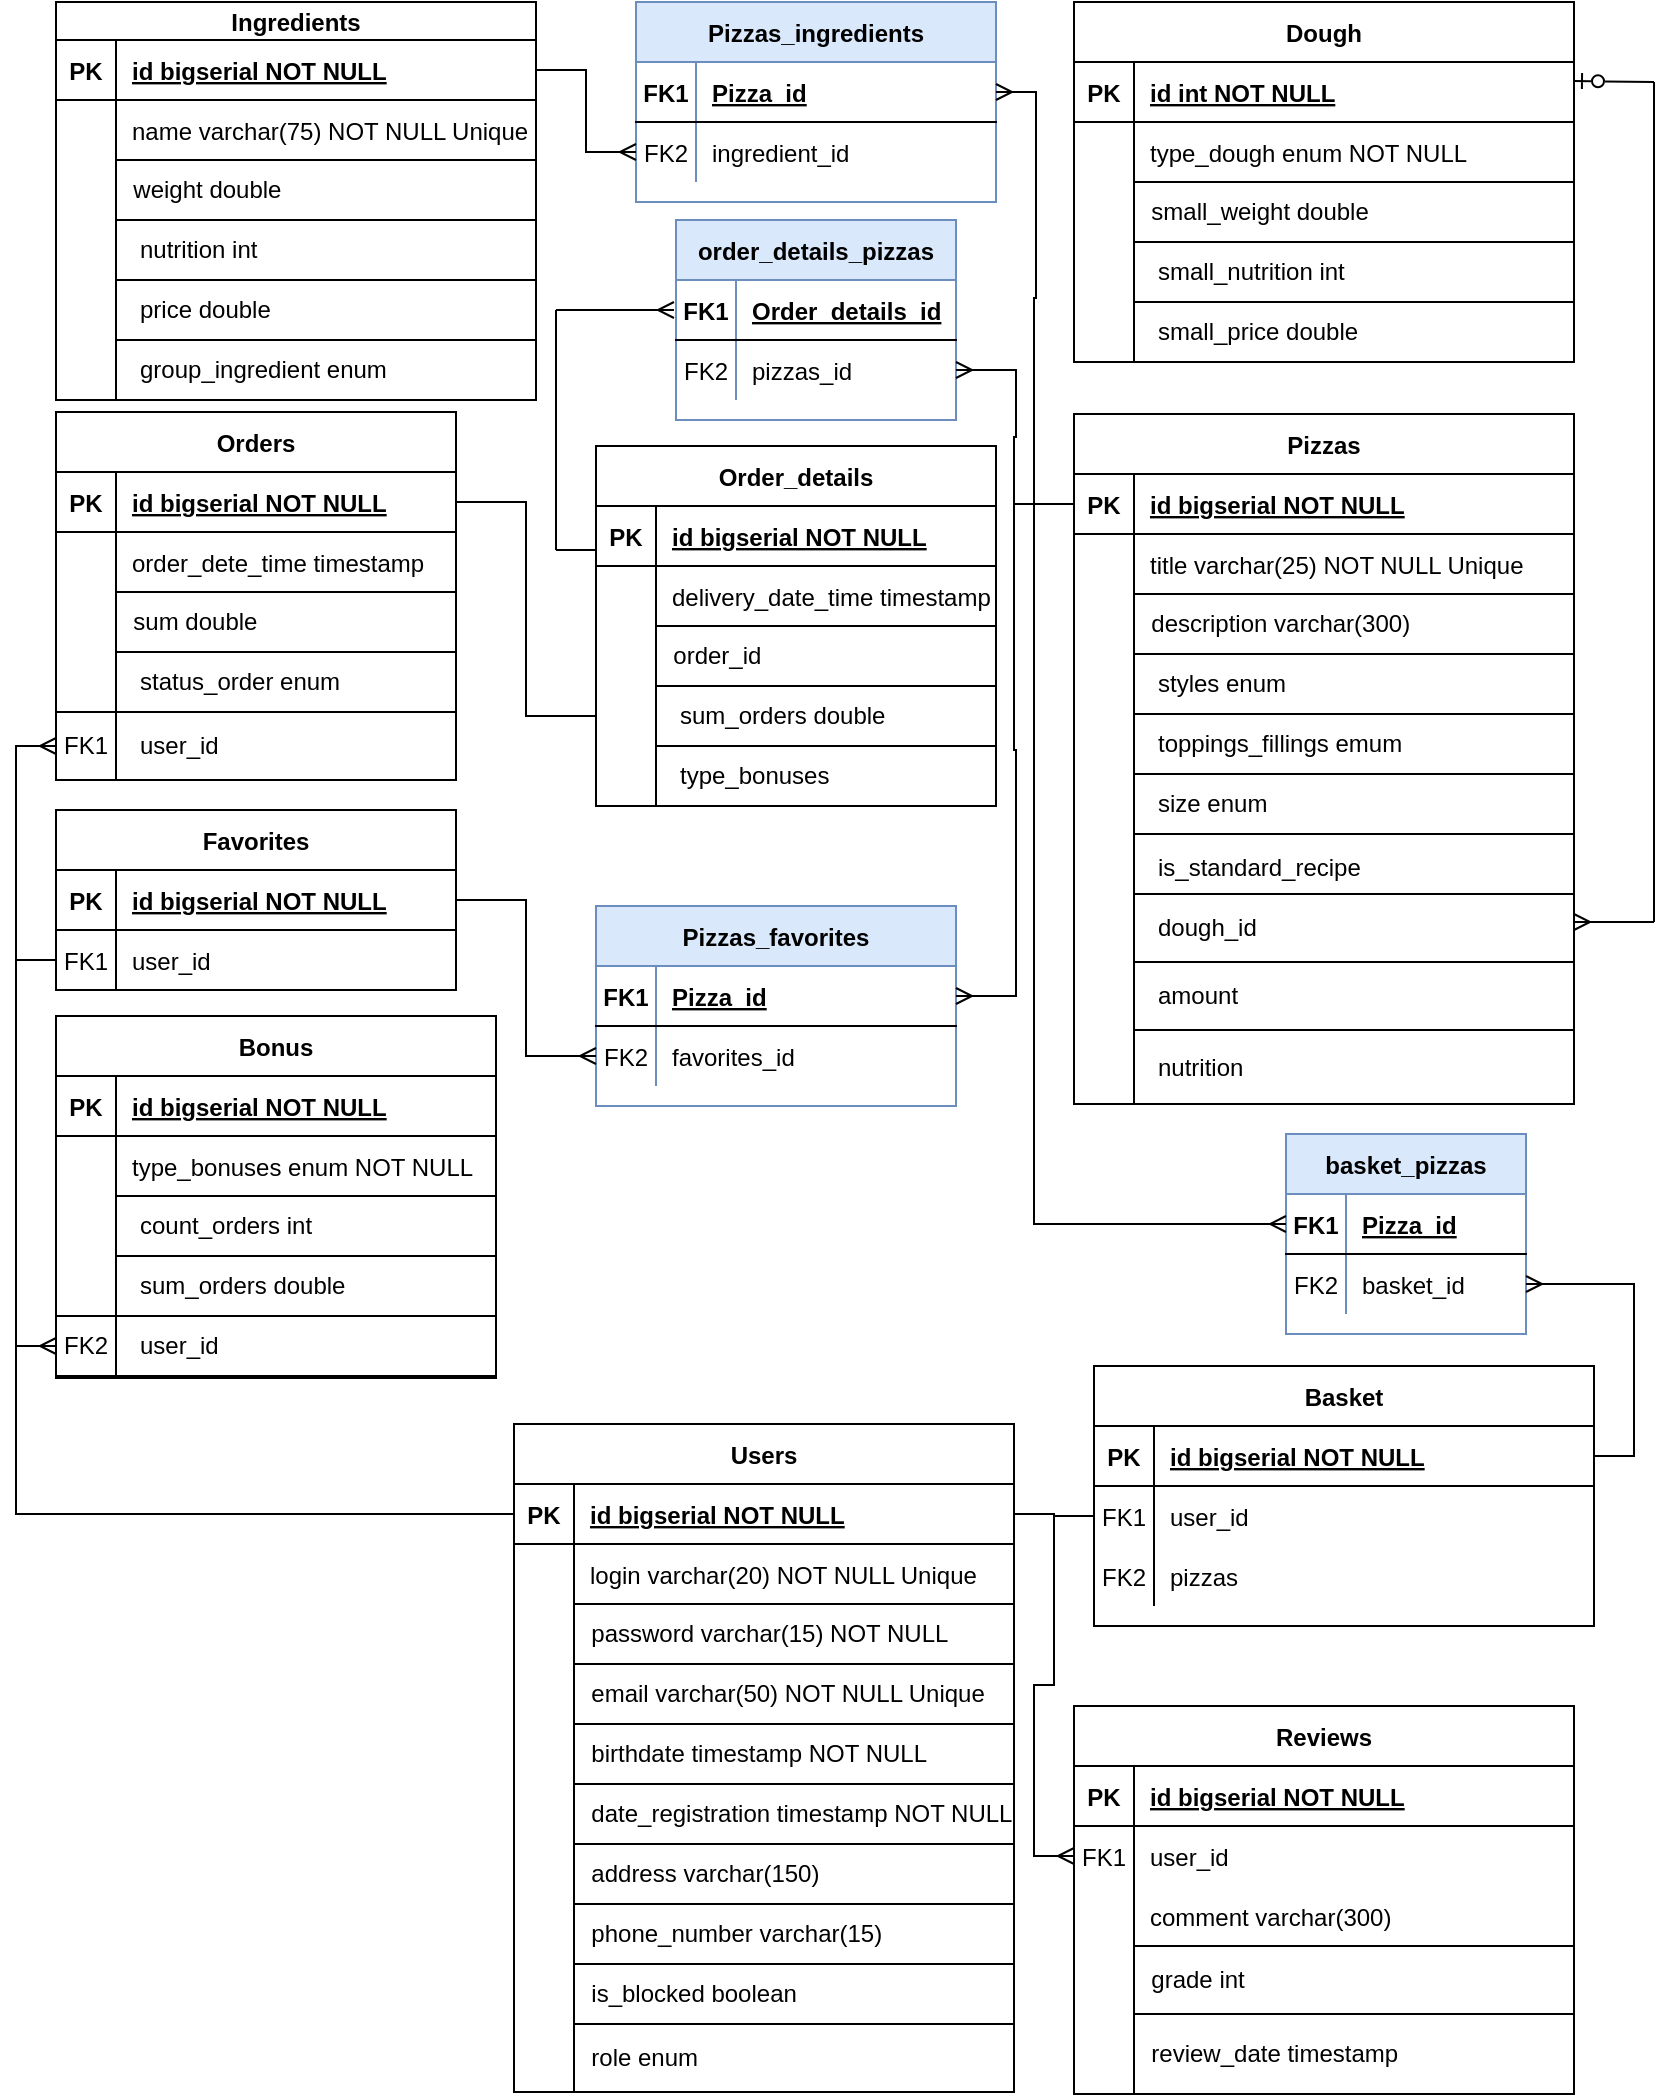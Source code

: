 <mxfile version="24.0.2" type="device">
  <diagram id="R2lEEEUBdFMjLlhIrx00" name="Page-1">
    <mxGraphModel dx="2403" dy="1113" grid="0" gridSize="10" guides="0" tooltips="0" connect="0" arrows="1" fold="1" page="1" pageScale="1.15" pageWidth="850" pageHeight="1100" math="0" shadow="0" extFonts="Permanent Marker^https://fonts.googleapis.com/css?family=Permanent+Marker">
      <root>
        <mxCell id="0" />
        <mxCell id="1" parent="0" />
        <mxCell id="C-vyLk0tnHw3VtMMgP7b-2" value="Basket" style="shape=table;startSize=30;container=1;collapsible=1;childLayout=tableLayout;fixedRows=1;rowLines=0;fontStyle=1;align=center;resizeLast=1;" parent="1" vertex="1">
          <mxGeometry x="559" y="693" width="250" height="130" as="geometry" />
        </mxCell>
        <mxCell id="C-vyLk0tnHw3VtMMgP7b-3" value="" style="shape=partialRectangle;collapsible=0;dropTarget=0;pointerEvents=0;fillColor=none;points=[[0,0.5],[1,0.5]];portConstraint=eastwest;top=0;left=0;right=0;bottom=1;" parent="C-vyLk0tnHw3VtMMgP7b-2" vertex="1">
          <mxGeometry y="30" width="250" height="30" as="geometry" />
        </mxCell>
        <mxCell id="C-vyLk0tnHw3VtMMgP7b-4" value="PK" style="shape=partialRectangle;overflow=hidden;connectable=0;fillColor=none;top=0;left=0;bottom=0;right=0;fontStyle=1;" parent="C-vyLk0tnHw3VtMMgP7b-3" vertex="1">
          <mxGeometry width="30" height="30" as="geometry">
            <mxRectangle width="30" height="30" as="alternateBounds" />
          </mxGeometry>
        </mxCell>
        <mxCell id="C-vyLk0tnHw3VtMMgP7b-5" value="id bigserial NOT NULL " style="shape=partialRectangle;overflow=hidden;connectable=0;fillColor=none;top=0;left=0;bottom=0;right=0;align=left;spacingLeft=6;fontStyle=5;" parent="C-vyLk0tnHw3VtMMgP7b-3" vertex="1">
          <mxGeometry x="30" width="220" height="30" as="geometry">
            <mxRectangle width="220" height="30" as="alternateBounds" />
          </mxGeometry>
        </mxCell>
        <mxCell id="C-vyLk0tnHw3VtMMgP7b-6" value="" style="shape=partialRectangle;collapsible=0;dropTarget=0;pointerEvents=0;fillColor=none;points=[[0,0.5],[1,0.5]];portConstraint=eastwest;top=0;left=0;right=0;bottom=0;" parent="C-vyLk0tnHw3VtMMgP7b-2" vertex="1">
          <mxGeometry y="60" width="250" height="30" as="geometry" />
        </mxCell>
        <mxCell id="C-vyLk0tnHw3VtMMgP7b-7" value="FK1" style="shape=partialRectangle;overflow=hidden;connectable=0;fillColor=none;top=0;left=0;bottom=0;right=0;" parent="C-vyLk0tnHw3VtMMgP7b-6" vertex="1">
          <mxGeometry width="30" height="30" as="geometry">
            <mxRectangle width="30" height="30" as="alternateBounds" />
          </mxGeometry>
        </mxCell>
        <mxCell id="C-vyLk0tnHw3VtMMgP7b-8" value="user_id " style="shape=partialRectangle;overflow=hidden;connectable=0;fillColor=none;top=0;left=0;bottom=0;right=0;align=left;spacingLeft=6;" parent="C-vyLk0tnHw3VtMMgP7b-6" vertex="1">
          <mxGeometry x="30" width="220" height="30" as="geometry">
            <mxRectangle width="220" height="30" as="alternateBounds" />
          </mxGeometry>
        </mxCell>
        <mxCell id="C-vyLk0tnHw3VtMMgP7b-9" value="" style="shape=partialRectangle;collapsible=0;dropTarget=0;pointerEvents=0;fillColor=none;points=[[0,0.5],[1,0.5]];portConstraint=eastwest;top=0;left=0;right=0;bottom=0;" parent="C-vyLk0tnHw3VtMMgP7b-2" vertex="1">
          <mxGeometry y="90" width="250" height="30" as="geometry" />
        </mxCell>
        <mxCell id="C-vyLk0tnHw3VtMMgP7b-10" value="FK2" style="shape=partialRectangle;overflow=hidden;connectable=0;fillColor=none;top=0;left=0;bottom=0;right=0;" parent="C-vyLk0tnHw3VtMMgP7b-9" vertex="1">
          <mxGeometry width="30" height="30" as="geometry">
            <mxRectangle width="30" height="30" as="alternateBounds" />
          </mxGeometry>
        </mxCell>
        <mxCell id="C-vyLk0tnHw3VtMMgP7b-11" value="pizzas " style="shape=partialRectangle;overflow=hidden;connectable=0;fillColor=none;top=0;left=0;bottom=0;right=0;align=left;spacingLeft=6;" parent="C-vyLk0tnHw3VtMMgP7b-9" vertex="1">
          <mxGeometry x="30" width="220" height="30" as="geometry">
            <mxRectangle width="220" height="30" as="alternateBounds" />
          </mxGeometry>
        </mxCell>
        <mxCell id="C-vyLk0tnHw3VtMMgP7b-13" value="Reviews" style="shape=table;startSize=30;container=1;collapsible=1;childLayout=tableLayout;fixedRows=1;rowLines=0;fontStyle=1;align=center;resizeLast=1;" parent="1" vertex="1">
          <mxGeometry x="549" y="863" width="250" height="194" as="geometry" />
        </mxCell>
        <mxCell id="C-vyLk0tnHw3VtMMgP7b-14" value="" style="shape=partialRectangle;collapsible=0;dropTarget=0;pointerEvents=0;fillColor=none;points=[[0,0.5],[1,0.5]];portConstraint=eastwest;top=0;left=0;right=0;bottom=1;" parent="C-vyLk0tnHw3VtMMgP7b-13" vertex="1">
          <mxGeometry y="30" width="250" height="30" as="geometry" />
        </mxCell>
        <mxCell id="C-vyLk0tnHw3VtMMgP7b-15" value="PK" style="shape=partialRectangle;overflow=hidden;connectable=0;fillColor=none;top=0;left=0;bottom=0;right=0;fontStyle=1;" parent="C-vyLk0tnHw3VtMMgP7b-14" vertex="1">
          <mxGeometry width="30" height="30" as="geometry">
            <mxRectangle width="30" height="30" as="alternateBounds" />
          </mxGeometry>
        </mxCell>
        <mxCell id="C-vyLk0tnHw3VtMMgP7b-16" value="id bigserial NOT NULL " style="shape=partialRectangle;overflow=hidden;connectable=0;fillColor=none;top=0;left=0;bottom=0;right=0;align=left;spacingLeft=6;fontStyle=5;" parent="C-vyLk0tnHw3VtMMgP7b-14" vertex="1">
          <mxGeometry x="30" width="220" height="30" as="geometry">
            <mxRectangle width="220" height="30" as="alternateBounds" />
          </mxGeometry>
        </mxCell>
        <mxCell id="C-vyLk0tnHw3VtMMgP7b-17" value="" style="shape=partialRectangle;collapsible=0;dropTarget=0;pointerEvents=0;fillColor=none;points=[[0,0.5],[1,0.5]];portConstraint=eastwest;top=0;left=0;right=0;bottom=0;" parent="C-vyLk0tnHw3VtMMgP7b-13" vertex="1">
          <mxGeometry y="60" width="250" height="30" as="geometry" />
        </mxCell>
        <mxCell id="C-vyLk0tnHw3VtMMgP7b-18" value="FK1" style="shape=partialRectangle;overflow=hidden;connectable=0;fillColor=none;top=0;left=0;bottom=0;right=0;" parent="C-vyLk0tnHw3VtMMgP7b-17" vertex="1">
          <mxGeometry width="30" height="30" as="geometry">
            <mxRectangle width="30" height="30" as="alternateBounds" />
          </mxGeometry>
        </mxCell>
        <mxCell id="C-vyLk0tnHw3VtMMgP7b-19" value="user_id " style="shape=partialRectangle;overflow=hidden;connectable=0;fillColor=none;top=0;left=0;bottom=0;right=0;align=left;spacingLeft=6;" parent="C-vyLk0tnHw3VtMMgP7b-17" vertex="1">
          <mxGeometry x="30" width="220" height="30" as="geometry">
            <mxRectangle width="220" height="30" as="alternateBounds" />
          </mxGeometry>
        </mxCell>
        <mxCell id="C-vyLk0tnHw3VtMMgP7b-20" value="" style="shape=partialRectangle;collapsible=0;dropTarget=0;pointerEvents=0;fillColor=none;points=[[0,0.5],[1,0.5]];portConstraint=eastwest;top=0;left=0;right=0;bottom=0;" parent="C-vyLk0tnHw3VtMMgP7b-13" vertex="1">
          <mxGeometry y="90" width="250" height="30" as="geometry" />
        </mxCell>
        <mxCell id="C-vyLk0tnHw3VtMMgP7b-21" value="" style="shape=partialRectangle;overflow=hidden;connectable=0;fillColor=none;top=0;left=0;bottom=0;right=0;" parent="C-vyLk0tnHw3VtMMgP7b-20" vertex="1">
          <mxGeometry width="30" height="30" as="geometry">
            <mxRectangle width="30" height="30" as="alternateBounds" />
          </mxGeometry>
        </mxCell>
        <mxCell id="C-vyLk0tnHw3VtMMgP7b-22" value="comment varchar(300)" style="shape=partialRectangle;overflow=hidden;connectable=0;fillColor=none;top=0;left=0;bottom=0;right=0;align=left;spacingLeft=6;" parent="C-vyLk0tnHw3VtMMgP7b-20" vertex="1">
          <mxGeometry x="30" width="220" height="30" as="geometry">
            <mxRectangle width="220" height="30" as="alternateBounds" />
          </mxGeometry>
        </mxCell>
        <mxCell id="C-vyLk0tnHw3VtMMgP7b-23" value="Users" style="shape=table;startSize=30;container=1;collapsible=1;childLayout=tableLayout;fixedRows=1;rowLines=0;fontStyle=1;align=center;resizeLast=1;" parent="1" vertex="1">
          <mxGeometry x="269" y="722" width="250" height="334" as="geometry" />
        </mxCell>
        <mxCell id="C-vyLk0tnHw3VtMMgP7b-24" value="" style="shape=partialRectangle;collapsible=0;dropTarget=0;pointerEvents=0;fillColor=none;points=[[0,0.5],[1,0.5]];portConstraint=eastwest;top=0;left=0;right=0;bottom=1;movable=1;resizable=1;rotatable=1;deletable=1;editable=1;locked=0;connectable=1;" parent="C-vyLk0tnHw3VtMMgP7b-23" vertex="1">
          <mxGeometry y="30" width="250" height="30" as="geometry" />
        </mxCell>
        <mxCell id="C-vyLk0tnHw3VtMMgP7b-25" value="PK" style="shape=partialRectangle;overflow=hidden;connectable=1;fillColor=none;top=0;left=0;bottom=0;right=0;fontStyle=1;movable=1;resizable=1;rotatable=1;deletable=1;editable=1;locked=0;" parent="C-vyLk0tnHw3VtMMgP7b-24" vertex="1">
          <mxGeometry width="30" height="30" as="geometry">
            <mxRectangle width="30" height="30" as="alternateBounds" />
          </mxGeometry>
        </mxCell>
        <mxCell id="C-vyLk0tnHw3VtMMgP7b-26" value="id bigserial NOT NULL " style="shape=partialRectangle;overflow=hidden;connectable=1;fillColor=none;top=0;left=0;bottom=0;right=0;align=left;spacingLeft=6;fontStyle=5;movable=1;resizable=1;rotatable=1;deletable=1;editable=1;locked=0;" parent="C-vyLk0tnHw3VtMMgP7b-24" vertex="1">
          <mxGeometry x="30" width="220" height="30" as="geometry">
            <mxRectangle width="220" height="30" as="alternateBounds" />
          </mxGeometry>
        </mxCell>
        <mxCell id="C-vyLk0tnHw3VtMMgP7b-27" value="" style="shape=partialRectangle;collapsible=0;dropTarget=0;pointerEvents=0;fillColor=none;points=[[0,0.5],[1,0.5]];portConstraint=eastwest;top=0;left=0;right=0;bottom=0;movable=1;resizable=1;rotatable=1;deletable=1;editable=1;locked=0;connectable=1;" parent="C-vyLk0tnHw3VtMMgP7b-23" vertex="1">
          <mxGeometry y="60" width="250" height="30" as="geometry" />
        </mxCell>
        <mxCell id="C-vyLk0tnHw3VtMMgP7b-28" value="" style="shape=partialRectangle;overflow=hidden;connectable=1;fillColor=none;top=0;left=0;bottom=0;right=0;movable=1;resizable=1;rotatable=1;deletable=1;editable=1;locked=0;" parent="C-vyLk0tnHw3VtMMgP7b-27" vertex="1">
          <mxGeometry width="30" height="30" as="geometry">
            <mxRectangle width="30" height="30" as="alternateBounds" />
          </mxGeometry>
        </mxCell>
        <mxCell id="C-vyLk0tnHw3VtMMgP7b-29" value="login varchar(20) NOT NULL Unique" style="shape=partialRectangle;overflow=hidden;connectable=1;fillColor=none;top=0;left=0;bottom=0;right=0;align=left;spacingLeft=6;movable=1;resizable=1;rotatable=1;deletable=1;editable=1;locked=0;" parent="C-vyLk0tnHw3VtMMgP7b-27" vertex="1">
          <mxGeometry x="30" width="220" height="30" as="geometry">
            <mxRectangle width="220" height="30" as="alternateBounds" />
          </mxGeometry>
        </mxCell>
        <mxCell id="BYNxNw7m4kDHnqIlu0rd-7" value="&amp;nbsp; password varchar(15) NOT NULL" style="rounded=0;whiteSpace=wrap;html=1;align=left;" vertex="1" parent="1">
          <mxGeometry x="299" y="812" width="220" height="30" as="geometry" />
        </mxCell>
        <mxCell id="BYNxNw7m4kDHnqIlu0rd-8" value="&amp;nbsp; email varchar(50) NOT NULL Unique" style="rounded=0;whiteSpace=wrap;html=1;align=left;" vertex="1" parent="1">
          <mxGeometry x="299" y="842" width="220" height="30" as="geometry" />
        </mxCell>
        <mxCell id="BYNxNw7m4kDHnqIlu0rd-9" value="&amp;nbsp; birthdate timestamp NOT NULL" style="rounded=0;whiteSpace=wrap;html=1;align=left;" vertex="1" parent="1">
          <mxGeometry x="299" y="872" width="220" height="30" as="geometry" />
        </mxCell>
        <mxCell id="BYNxNw7m4kDHnqIlu0rd-10" value="&amp;nbsp; date_registration timestamp NOT NULL" style="rounded=0;whiteSpace=wrap;html=1;align=left;" vertex="1" parent="1">
          <mxGeometry x="299" y="902" width="220" height="30" as="geometry" />
        </mxCell>
        <mxCell id="BYNxNw7m4kDHnqIlu0rd-11" value="&amp;nbsp; address varchar(150)" style="rounded=0;whiteSpace=wrap;html=1;align=left;" vertex="1" parent="1">
          <mxGeometry x="299" y="932" width="220" height="30" as="geometry" />
        </mxCell>
        <mxCell id="BYNxNw7m4kDHnqIlu0rd-12" value="&amp;nbsp; phone_number varchar(15)" style="rounded=0;whiteSpace=wrap;html=1;align=left;" vertex="1" parent="1">
          <mxGeometry x="299" y="962" width="220" height="30" as="geometry" />
        </mxCell>
        <mxCell id="BYNxNw7m4kDHnqIlu0rd-13" value="&amp;nbsp; is_blocked boolean" style="rounded=0;whiteSpace=wrap;html=1;align=left;" vertex="1" parent="1">
          <mxGeometry x="299" y="992" width="220" height="30" as="geometry" />
        </mxCell>
        <mxCell id="BYNxNw7m4kDHnqIlu0rd-14" value="&amp;nbsp; role enum" style="rounded=0;whiteSpace=wrap;html=1;align=left;" vertex="1" parent="1">
          <mxGeometry x="299" y="1022" width="220" height="34" as="geometry" />
        </mxCell>
        <mxCell id="BYNxNw7m4kDHnqIlu0rd-21" value="Favorites" style="shape=table;startSize=30;container=1;collapsible=1;childLayout=tableLayout;fixedRows=1;rowLines=0;fontStyle=1;align=center;resizeLast=1;" vertex="1" parent="1">
          <mxGeometry x="40" y="415" width="200" height="90" as="geometry" />
        </mxCell>
        <mxCell id="BYNxNw7m4kDHnqIlu0rd-22" value="" style="shape=partialRectangle;collapsible=0;dropTarget=0;pointerEvents=0;fillColor=none;points=[[0,0.5],[1,0.5]];portConstraint=eastwest;top=0;left=0;right=0;bottom=1;" vertex="1" parent="BYNxNw7m4kDHnqIlu0rd-21">
          <mxGeometry y="30" width="200" height="30" as="geometry" />
        </mxCell>
        <mxCell id="BYNxNw7m4kDHnqIlu0rd-23" value="PK" style="shape=partialRectangle;overflow=hidden;connectable=0;fillColor=none;top=0;left=0;bottom=0;right=0;fontStyle=1;" vertex="1" parent="BYNxNw7m4kDHnqIlu0rd-22">
          <mxGeometry width="30" height="30" as="geometry">
            <mxRectangle width="30" height="30" as="alternateBounds" />
          </mxGeometry>
        </mxCell>
        <mxCell id="BYNxNw7m4kDHnqIlu0rd-24" value="id bigserial NOT NULL " style="shape=partialRectangle;overflow=hidden;connectable=0;fillColor=none;top=0;left=0;bottom=0;right=0;align=left;spacingLeft=6;fontStyle=5;" vertex="1" parent="BYNxNw7m4kDHnqIlu0rd-22">
          <mxGeometry x="30" width="170" height="30" as="geometry">
            <mxRectangle width="170" height="30" as="alternateBounds" />
          </mxGeometry>
        </mxCell>
        <mxCell id="BYNxNw7m4kDHnqIlu0rd-25" value="" style="shape=partialRectangle;collapsible=0;dropTarget=0;pointerEvents=0;fillColor=none;points=[[0,0.5],[1,0.5]];portConstraint=eastwest;top=0;left=0;right=0;bottom=0;" vertex="1" parent="BYNxNw7m4kDHnqIlu0rd-21">
          <mxGeometry y="60" width="200" height="30" as="geometry" />
        </mxCell>
        <mxCell id="BYNxNw7m4kDHnqIlu0rd-26" value="FK1" style="shape=partialRectangle;overflow=hidden;connectable=0;fillColor=none;top=0;left=0;bottom=0;right=0;" vertex="1" parent="BYNxNw7m4kDHnqIlu0rd-25">
          <mxGeometry width="30" height="30" as="geometry">
            <mxRectangle width="30" height="30" as="alternateBounds" />
          </mxGeometry>
        </mxCell>
        <mxCell id="BYNxNw7m4kDHnqIlu0rd-27" value="user_id " style="shape=partialRectangle;overflow=hidden;connectable=0;fillColor=none;top=0;left=0;bottom=0;right=0;align=left;spacingLeft=6;" vertex="1" parent="BYNxNw7m4kDHnqIlu0rd-25">
          <mxGeometry x="30" width="170" height="30" as="geometry">
            <mxRectangle width="170" height="30" as="alternateBounds" />
          </mxGeometry>
        </mxCell>
        <mxCell id="BYNxNw7m4kDHnqIlu0rd-31" style="edgeStyle=orthogonalEdgeStyle;rounded=0;orthogonalLoop=1;jettySize=auto;html=1;exitX=0;exitY=0.5;exitDx=0;exitDy=0;entryX=0;entryY=0.5;entryDx=0;entryDy=0;endArrow=none;endFill=0;startArrow=none;startFill=0;" edge="1" parent="1" source="BYNxNw7m4kDHnqIlu0rd-25" target="C-vyLk0tnHw3VtMMgP7b-25">
          <mxGeometry relative="1" as="geometry" />
        </mxCell>
        <mxCell id="BYNxNw7m4kDHnqIlu0rd-32" value="Pizzas" style="shape=table;startSize=30;container=1;collapsible=1;childLayout=tableLayout;fixedRows=1;rowLines=0;fontStyle=1;align=center;resizeLast=1;" vertex="1" parent="1">
          <mxGeometry x="549" y="217" width="250" height="345" as="geometry" />
        </mxCell>
        <mxCell id="BYNxNw7m4kDHnqIlu0rd-33" value="" style="shape=partialRectangle;collapsible=0;dropTarget=0;pointerEvents=0;fillColor=none;points=[[0,0.5],[1,0.5]];portConstraint=eastwest;top=0;left=0;right=0;bottom=1;movable=1;resizable=1;rotatable=1;deletable=1;editable=1;locked=0;connectable=1;" vertex="1" parent="BYNxNw7m4kDHnqIlu0rd-32">
          <mxGeometry y="30" width="250" height="30" as="geometry" />
        </mxCell>
        <mxCell id="BYNxNw7m4kDHnqIlu0rd-34" value="PK" style="shape=partialRectangle;overflow=hidden;connectable=1;fillColor=none;top=0;left=0;bottom=0;right=0;fontStyle=1;movable=1;resizable=1;rotatable=1;deletable=1;editable=1;locked=0;" vertex="1" parent="BYNxNw7m4kDHnqIlu0rd-33">
          <mxGeometry width="30" height="30" as="geometry">
            <mxRectangle width="30" height="30" as="alternateBounds" />
          </mxGeometry>
        </mxCell>
        <mxCell id="BYNxNw7m4kDHnqIlu0rd-35" value="id bigserial NOT NULL " style="shape=partialRectangle;overflow=hidden;connectable=1;fillColor=none;top=0;left=0;bottom=0;right=0;align=left;spacingLeft=6;fontStyle=5;movable=1;resizable=1;rotatable=1;deletable=1;editable=1;locked=0;" vertex="1" parent="BYNxNw7m4kDHnqIlu0rd-33">
          <mxGeometry x="30" width="220" height="30" as="geometry">
            <mxRectangle width="220" height="30" as="alternateBounds" />
          </mxGeometry>
        </mxCell>
        <mxCell id="BYNxNw7m4kDHnqIlu0rd-36" value="" style="shape=partialRectangle;collapsible=0;dropTarget=0;pointerEvents=0;fillColor=none;points=[[0,0.5],[1,0.5]];portConstraint=eastwest;top=0;left=0;right=0;bottom=0;movable=1;resizable=1;rotatable=1;deletable=1;editable=1;locked=0;connectable=1;" vertex="1" parent="BYNxNw7m4kDHnqIlu0rd-32">
          <mxGeometry y="60" width="250" height="30" as="geometry" />
        </mxCell>
        <mxCell id="BYNxNw7m4kDHnqIlu0rd-37" value="" style="shape=partialRectangle;overflow=hidden;connectable=1;fillColor=none;top=0;left=0;bottom=0;right=0;movable=1;resizable=1;rotatable=1;deletable=1;editable=1;locked=0;" vertex="1" parent="BYNxNw7m4kDHnqIlu0rd-36">
          <mxGeometry width="30" height="30" as="geometry">
            <mxRectangle width="30" height="30" as="alternateBounds" />
          </mxGeometry>
        </mxCell>
        <mxCell id="BYNxNw7m4kDHnqIlu0rd-38" value="title varchar(25) NOT NULL Unique" style="shape=partialRectangle;overflow=hidden;connectable=1;fillColor=none;top=0;left=0;bottom=0;right=0;align=left;spacingLeft=6;movable=1;resizable=1;rotatable=1;deletable=1;editable=1;locked=0;" vertex="1" parent="BYNxNw7m4kDHnqIlu0rd-36">
          <mxGeometry x="30" width="220" height="30" as="geometry">
            <mxRectangle width="220" height="30" as="alternateBounds" />
          </mxGeometry>
        </mxCell>
        <mxCell id="BYNxNw7m4kDHnqIlu0rd-39" value="&amp;nbsp; description varchar(300)&amp;nbsp;" style="rounded=0;whiteSpace=wrap;html=1;align=left;" vertex="1" parent="1">
          <mxGeometry x="579" y="307" width="220" height="30" as="geometry" />
        </mxCell>
        <mxCell id="BYNxNw7m4kDHnqIlu0rd-40" value="&amp;nbsp; &amp;nbsp;styles enum" style="rounded=0;whiteSpace=wrap;html=1;align=left;" vertex="1" parent="1">
          <mxGeometry x="579" y="337" width="220" height="30" as="geometry" />
        </mxCell>
        <mxCell id="BYNxNw7m4kDHnqIlu0rd-41" value="&amp;nbsp; &amp;nbsp;toppings_fillings emum" style="rounded=0;whiteSpace=wrap;html=1;align=left;" vertex="1" parent="1">
          <mxGeometry x="579" y="367" width="220" height="30" as="geometry" />
        </mxCell>
        <mxCell id="BYNxNw7m4kDHnqIlu0rd-42" value="&amp;nbsp; &amp;nbsp;size enum" style="rounded=0;whiteSpace=wrap;html=1;align=left;" vertex="1" parent="1">
          <mxGeometry x="579" y="397" width="220" height="30" as="geometry" />
        </mxCell>
        <mxCell id="BYNxNw7m4kDHnqIlu0rd-43" value="&amp;nbsp; &amp;nbsp;is_standard_recipe" style="rounded=0;whiteSpace=wrap;html=1;align=left;" vertex="1" parent="1">
          <mxGeometry x="579" y="427" width="220" height="34" as="geometry" />
        </mxCell>
        <mxCell id="BYNxNw7m4kDHnqIlu0rd-44" value="&amp;nbsp; &amp;nbsp;dough_id" style="rounded=0;whiteSpace=wrap;html=1;align=left;" vertex="1" parent="1">
          <mxGeometry x="579" y="457" width="220" height="34" as="geometry" />
        </mxCell>
        <mxCell id="BYNxNw7m4kDHnqIlu0rd-47" value="Ingredients" style="shape=table;startSize=19;container=1;collapsible=1;childLayout=tableLayout;fixedRows=1;rowLines=0;fontStyle=1;align=center;resizeLast=1;labelBackgroundColor=default;" vertex="1" parent="1">
          <mxGeometry x="40" y="11" width="240" height="199" as="geometry" />
        </mxCell>
        <mxCell id="BYNxNw7m4kDHnqIlu0rd-48" value="" style="shape=partialRectangle;collapsible=0;dropTarget=0;pointerEvents=0;fillColor=none;points=[[0,0.5],[1,0.5]];portConstraint=eastwest;top=0;left=0;right=0;bottom=1;movable=1;resizable=1;rotatable=1;deletable=1;editable=1;locked=0;connectable=1;" vertex="1" parent="BYNxNw7m4kDHnqIlu0rd-47">
          <mxGeometry y="19" width="240" height="30" as="geometry" />
        </mxCell>
        <mxCell id="BYNxNw7m4kDHnqIlu0rd-49" value="PK" style="shape=partialRectangle;overflow=hidden;connectable=1;fillColor=none;top=0;left=0;bottom=0;right=0;fontStyle=1;movable=1;resizable=1;rotatable=1;deletable=1;editable=1;locked=0;" vertex="1" parent="BYNxNw7m4kDHnqIlu0rd-48">
          <mxGeometry width="30" height="30" as="geometry">
            <mxRectangle width="30" height="30" as="alternateBounds" />
          </mxGeometry>
        </mxCell>
        <mxCell id="BYNxNw7m4kDHnqIlu0rd-50" value="id bigserial NOT NULL " style="shape=partialRectangle;overflow=hidden;connectable=1;fillColor=none;top=0;left=0;bottom=0;right=0;align=left;spacingLeft=6;fontStyle=5;movable=1;resizable=1;rotatable=1;deletable=1;editable=1;locked=0;" vertex="1" parent="BYNxNw7m4kDHnqIlu0rd-48">
          <mxGeometry x="30" width="210" height="30" as="geometry">
            <mxRectangle width="210" height="30" as="alternateBounds" />
          </mxGeometry>
        </mxCell>
        <mxCell id="BYNxNw7m4kDHnqIlu0rd-51" value="" style="shape=partialRectangle;collapsible=0;dropTarget=0;pointerEvents=0;fillColor=none;points=[[0,0.5],[1,0.5]];portConstraint=eastwest;top=0;left=0;right=0;bottom=0;movable=1;resizable=1;rotatable=1;deletable=1;editable=1;locked=0;connectable=1;" vertex="1" parent="BYNxNw7m4kDHnqIlu0rd-47">
          <mxGeometry y="49" width="240" height="30" as="geometry" />
        </mxCell>
        <mxCell id="BYNxNw7m4kDHnqIlu0rd-52" value="" style="shape=partialRectangle;overflow=hidden;connectable=1;fillColor=none;top=0;left=0;bottom=0;right=0;movable=1;resizable=1;rotatable=1;deletable=1;editable=1;locked=0;" vertex="1" parent="BYNxNw7m4kDHnqIlu0rd-51">
          <mxGeometry width="30" height="30" as="geometry">
            <mxRectangle width="30" height="30" as="alternateBounds" />
          </mxGeometry>
        </mxCell>
        <mxCell id="BYNxNw7m4kDHnqIlu0rd-53" value="name varchar(75) NOT NULL Unique" style="shape=partialRectangle;overflow=hidden;connectable=1;fillColor=none;top=0;left=0;bottom=0;right=0;align=left;spacingLeft=6;movable=1;resizable=1;rotatable=1;deletable=1;editable=1;locked=0;" vertex="1" parent="BYNxNw7m4kDHnqIlu0rd-51">
          <mxGeometry x="30" width="210" height="30" as="geometry">
            <mxRectangle width="210" height="30" as="alternateBounds" />
          </mxGeometry>
        </mxCell>
        <mxCell id="BYNxNw7m4kDHnqIlu0rd-54" value="&amp;nbsp; weight double" style="rounded=0;whiteSpace=wrap;html=1;align=left;" vertex="1" parent="1">
          <mxGeometry x="70" y="90" width="210" height="30" as="geometry" />
        </mxCell>
        <mxCell id="BYNxNw7m4kDHnqIlu0rd-55" value="&amp;nbsp; &amp;nbsp;nutrition int" style="rounded=0;whiteSpace=wrap;html=1;align=left;" vertex="1" parent="1">
          <mxGeometry x="70" y="120" width="210" height="30" as="geometry" />
        </mxCell>
        <mxCell id="BYNxNw7m4kDHnqIlu0rd-56" value="&amp;nbsp; &amp;nbsp;price double" style="rounded=0;whiteSpace=wrap;html=1;align=left;" vertex="1" parent="1">
          <mxGeometry x="70" y="150" width="210" height="30" as="geometry" />
        </mxCell>
        <mxCell id="BYNxNw7m4kDHnqIlu0rd-57" value="&amp;nbsp; &amp;nbsp;group_ingredient enum" style="rounded=0;whiteSpace=wrap;html=1;align=left;" vertex="1" parent="1">
          <mxGeometry x="70" y="180" width="210" height="30" as="geometry" />
        </mxCell>
        <mxCell id="BYNxNw7m4kDHnqIlu0rd-61" value="Dough" style="shape=table;startSize=30;container=1;collapsible=1;childLayout=tableLayout;fixedRows=1;rowLines=0;fontStyle=1;align=center;resizeLast=1;" vertex="1" parent="1">
          <mxGeometry x="549" y="11" width="250" height="180" as="geometry" />
        </mxCell>
        <mxCell id="BYNxNw7m4kDHnqIlu0rd-62" value="" style="shape=partialRectangle;collapsible=0;dropTarget=0;pointerEvents=0;fillColor=none;points=[[0,0.5],[1,0.5]];portConstraint=eastwest;top=0;left=0;right=0;bottom=1;movable=1;resizable=1;rotatable=1;deletable=1;editable=1;locked=0;connectable=1;" vertex="1" parent="BYNxNw7m4kDHnqIlu0rd-61">
          <mxGeometry y="30" width="250" height="30" as="geometry" />
        </mxCell>
        <mxCell id="BYNxNw7m4kDHnqIlu0rd-63" value="PK" style="shape=partialRectangle;overflow=hidden;connectable=1;fillColor=none;top=0;left=0;bottom=0;right=0;fontStyle=1;movable=1;resizable=1;rotatable=1;deletable=1;editable=1;locked=0;" vertex="1" parent="BYNxNw7m4kDHnqIlu0rd-62">
          <mxGeometry width="30" height="30" as="geometry">
            <mxRectangle width="30" height="30" as="alternateBounds" />
          </mxGeometry>
        </mxCell>
        <mxCell id="BYNxNw7m4kDHnqIlu0rd-64" value="id int NOT NULL " style="shape=partialRectangle;overflow=hidden;connectable=1;fillColor=none;top=0;left=0;bottom=0;right=0;align=left;spacingLeft=6;fontStyle=5;movable=1;resizable=1;rotatable=1;deletable=1;editable=1;locked=0;" vertex="1" parent="BYNxNw7m4kDHnqIlu0rd-62">
          <mxGeometry x="30" width="220" height="30" as="geometry">
            <mxRectangle width="220" height="30" as="alternateBounds" />
          </mxGeometry>
        </mxCell>
        <mxCell id="BYNxNw7m4kDHnqIlu0rd-65" value="" style="shape=partialRectangle;collapsible=0;dropTarget=0;pointerEvents=0;fillColor=none;points=[[0,0.5],[1,0.5]];portConstraint=eastwest;top=0;left=0;right=0;bottom=0;movable=1;resizable=1;rotatable=1;deletable=1;editable=1;locked=0;connectable=1;" vertex="1" parent="BYNxNw7m4kDHnqIlu0rd-61">
          <mxGeometry y="60" width="250" height="30" as="geometry" />
        </mxCell>
        <mxCell id="BYNxNw7m4kDHnqIlu0rd-66" value="" style="shape=partialRectangle;overflow=hidden;connectable=1;fillColor=none;top=0;left=0;bottom=0;right=0;movable=1;resizable=1;rotatable=1;deletable=1;editable=1;locked=0;" vertex="1" parent="BYNxNw7m4kDHnqIlu0rd-65">
          <mxGeometry width="30" height="30" as="geometry">
            <mxRectangle width="30" height="30" as="alternateBounds" />
          </mxGeometry>
        </mxCell>
        <mxCell id="BYNxNw7m4kDHnqIlu0rd-67" value="type_dough enum NOT NULL " style="shape=partialRectangle;overflow=hidden;connectable=1;fillColor=none;top=0;left=0;bottom=0;right=0;align=left;spacingLeft=6;movable=1;resizable=1;rotatable=1;deletable=1;editable=1;locked=0;" vertex="1" parent="BYNxNw7m4kDHnqIlu0rd-65">
          <mxGeometry x="30" width="220" height="30" as="geometry">
            <mxRectangle width="220" height="30" as="alternateBounds" />
          </mxGeometry>
        </mxCell>
        <mxCell id="BYNxNw7m4kDHnqIlu0rd-68" value="&amp;nbsp; small_weight double&amp;nbsp;" style="rounded=0;whiteSpace=wrap;html=1;align=left;" vertex="1" parent="1">
          <mxGeometry x="579" y="101" width="220" height="30" as="geometry" />
        </mxCell>
        <mxCell id="BYNxNw7m4kDHnqIlu0rd-69" value="&amp;nbsp; &amp;nbsp;small_nutrition int" style="rounded=0;whiteSpace=wrap;html=1;align=left;" vertex="1" parent="1">
          <mxGeometry x="579" y="131" width="220" height="30" as="geometry" />
        </mxCell>
        <mxCell id="BYNxNw7m4kDHnqIlu0rd-70" value="&amp;nbsp; &amp;nbsp;small_price double" style="rounded=0;whiteSpace=wrap;html=1;align=left;" vertex="1" parent="1">
          <mxGeometry x="579" y="161" width="220" height="30" as="geometry" />
        </mxCell>
        <mxCell id="BYNxNw7m4kDHnqIlu0rd-78" value="" style="endArrow=ERzeroToOne;html=1;rounded=0;entryX=1;entryY=0.25;entryDx=0;entryDy=0;endFill=0;" edge="1" parent="1">
          <mxGeometry width="50" height="50" relative="1" as="geometry">
            <mxPoint x="839" y="51" as="sourcePoint" />
            <mxPoint x="799" y="50.5" as="targetPoint" />
          </mxGeometry>
        </mxCell>
        <mxCell id="BYNxNw7m4kDHnqIlu0rd-79" value="" style="endArrow=none;html=1;rounded=0;" edge="1" parent="1">
          <mxGeometry width="50" height="50" relative="1" as="geometry">
            <mxPoint x="839" y="471" as="sourcePoint" />
            <mxPoint x="839" y="51" as="targetPoint" />
          </mxGeometry>
        </mxCell>
        <mxCell id="BYNxNw7m4kDHnqIlu0rd-80" value="" style="endArrow=none;html=1;rounded=0;startArrow=ERmany;startFill=0;" edge="1" parent="1">
          <mxGeometry width="50" height="50" relative="1" as="geometry">
            <mxPoint x="799" y="471" as="sourcePoint" />
            <mxPoint x="839" y="471" as="targetPoint" />
          </mxGeometry>
        </mxCell>
        <mxCell id="BYNxNw7m4kDHnqIlu0rd-81" value="Pizzas_ingredients" style="shape=table;startSize=30;container=1;collapsible=1;childLayout=tableLayout;fixedRows=1;rowLines=0;fontStyle=1;align=center;resizeLast=1;fillColor=#dae8fc;strokeColor=#6c8ebf;" vertex="1" parent="1">
          <mxGeometry x="330" y="11" width="180" height="100" as="geometry" />
        </mxCell>
        <mxCell id="BYNxNw7m4kDHnqIlu0rd-82" value="" style="shape=partialRectangle;collapsible=0;dropTarget=0;pointerEvents=0;fillColor=none;points=[[0,0.5],[1,0.5]];portConstraint=eastwest;top=0;left=0;right=0;bottom=1;" vertex="1" parent="BYNxNw7m4kDHnqIlu0rd-81">
          <mxGeometry y="30" width="180" height="30" as="geometry" />
        </mxCell>
        <mxCell id="BYNxNw7m4kDHnqIlu0rd-83" value="FK1" style="shape=partialRectangle;overflow=hidden;connectable=0;fillColor=none;top=0;left=0;bottom=0;right=0;fontStyle=1;" vertex="1" parent="BYNxNw7m4kDHnqIlu0rd-82">
          <mxGeometry width="30" height="30" as="geometry">
            <mxRectangle width="30" height="30" as="alternateBounds" />
          </mxGeometry>
        </mxCell>
        <mxCell id="BYNxNw7m4kDHnqIlu0rd-84" value="Pizza_id" style="shape=partialRectangle;overflow=hidden;connectable=0;fillColor=none;top=0;left=0;bottom=0;right=0;align=left;spacingLeft=6;fontStyle=5;" vertex="1" parent="BYNxNw7m4kDHnqIlu0rd-82">
          <mxGeometry x="30" width="150" height="30" as="geometry">
            <mxRectangle width="150" height="30" as="alternateBounds" />
          </mxGeometry>
        </mxCell>
        <mxCell id="BYNxNw7m4kDHnqIlu0rd-85" value="" style="shape=partialRectangle;collapsible=0;dropTarget=0;pointerEvents=0;fillColor=none;points=[[0,0.5],[1,0.5]];portConstraint=eastwest;top=0;left=0;right=0;bottom=0;" vertex="1" parent="BYNxNw7m4kDHnqIlu0rd-81">
          <mxGeometry y="60" width="180" height="30" as="geometry" />
        </mxCell>
        <mxCell id="BYNxNw7m4kDHnqIlu0rd-86" value="FK2" style="shape=partialRectangle;overflow=hidden;connectable=0;fillColor=none;top=0;left=0;bottom=0;right=0;" vertex="1" parent="BYNxNw7m4kDHnqIlu0rd-85">
          <mxGeometry width="30" height="30" as="geometry">
            <mxRectangle width="30" height="30" as="alternateBounds" />
          </mxGeometry>
        </mxCell>
        <mxCell id="BYNxNw7m4kDHnqIlu0rd-87" value="ingredient_id " style="shape=partialRectangle;overflow=hidden;connectable=0;fillColor=none;top=0;left=0;bottom=0;right=0;align=left;spacingLeft=6;" vertex="1" parent="BYNxNw7m4kDHnqIlu0rd-85">
          <mxGeometry x="30" width="150" height="30" as="geometry">
            <mxRectangle width="150" height="30" as="alternateBounds" />
          </mxGeometry>
        </mxCell>
        <mxCell id="BYNxNw7m4kDHnqIlu0rd-93" style="edgeStyle=orthogonalEdgeStyle;rounded=0;orthogonalLoop=1;jettySize=auto;html=1;exitX=0;exitY=0.5;exitDx=0;exitDy=0;entryX=1;entryY=0.5;entryDx=0;entryDy=0;endArrow=ERmany;endFill=0;" edge="1" parent="1" source="BYNxNw7m4kDHnqIlu0rd-34" target="BYNxNw7m4kDHnqIlu0rd-82">
          <mxGeometry relative="1" as="geometry" />
        </mxCell>
        <mxCell id="BYNxNw7m4kDHnqIlu0rd-95" value="Bonus" style="shape=table;startSize=30;container=1;collapsible=1;childLayout=tableLayout;fixedRows=1;rowLines=0;fontStyle=1;align=center;resizeLast=1;" vertex="1" parent="1">
          <mxGeometry x="40" y="518" width="220" height="181" as="geometry" />
        </mxCell>
        <mxCell id="BYNxNw7m4kDHnqIlu0rd-96" value="" style="shape=partialRectangle;collapsible=0;dropTarget=0;pointerEvents=0;fillColor=none;points=[[0,0.5],[1,0.5]];portConstraint=eastwest;top=0;left=0;right=0;bottom=1;movable=1;resizable=1;rotatable=1;deletable=1;editable=1;locked=0;connectable=1;" vertex="1" parent="BYNxNw7m4kDHnqIlu0rd-95">
          <mxGeometry y="30" width="220" height="30" as="geometry" />
        </mxCell>
        <mxCell id="BYNxNw7m4kDHnqIlu0rd-97" value="PK" style="shape=partialRectangle;overflow=hidden;connectable=1;fillColor=none;top=0;left=0;bottom=0;right=0;fontStyle=1;movable=1;resizable=1;rotatable=1;deletable=1;editable=1;locked=0;" vertex="1" parent="BYNxNw7m4kDHnqIlu0rd-96">
          <mxGeometry width="30" height="30" as="geometry">
            <mxRectangle width="30" height="30" as="alternateBounds" />
          </mxGeometry>
        </mxCell>
        <mxCell id="BYNxNw7m4kDHnqIlu0rd-98" value="id bigserial NOT NULL " style="shape=partialRectangle;overflow=hidden;connectable=1;fillColor=none;top=0;left=0;bottom=0;right=0;align=left;spacingLeft=6;fontStyle=5;movable=1;resizable=1;rotatable=1;deletable=1;editable=1;locked=0;" vertex="1" parent="BYNxNw7m4kDHnqIlu0rd-96">
          <mxGeometry x="30" width="190" height="30" as="geometry">
            <mxRectangle width="190" height="30" as="alternateBounds" />
          </mxGeometry>
        </mxCell>
        <mxCell id="BYNxNw7m4kDHnqIlu0rd-99" value="" style="shape=partialRectangle;collapsible=0;dropTarget=0;pointerEvents=0;fillColor=none;points=[[0,0.5],[1,0.5]];portConstraint=eastwest;top=0;left=0;right=0;bottom=0;movable=1;resizable=1;rotatable=1;deletable=1;editable=1;locked=0;connectable=1;" vertex="1" parent="BYNxNw7m4kDHnqIlu0rd-95">
          <mxGeometry y="60" width="220" height="30" as="geometry" />
        </mxCell>
        <mxCell id="BYNxNw7m4kDHnqIlu0rd-100" value="" style="shape=partialRectangle;overflow=hidden;connectable=1;fillColor=none;top=0;left=0;bottom=0;right=0;movable=1;resizable=1;rotatable=1;deletable=1;editable=1;locked=0;" vertex="1" parent="BYNxNw7m4kDHnqIlu0rd-99">
          <mxGeometry width="30" height="30" as="geometry">
            <mxRectangle width="30" height="30" as="alternateBounds" />
          </mxGeometry>
        </mxCell>
        <mxCell id="BYNxNw7m4kDHnqIlu0rd-101" value="type_bonuses enum NOT NULL " style="shape=partialRectangle;overflow=hidden;connectable=1;fillColor=none;top=0;left=0;bottom=0;right=0;align=left;spacingLeft=6;movable=1;resizable=1;rotatable=1;deletable=1;editable=1;locked=0;" vertex="1" parent="BYNxNw7m4kDHnqIlu0rd-99">
          <mxGeometry x="30" width="190" height="30" as="geometry">
            <mxRectangle width="190" height="30" as="alternateBounds" />
          </mxGeometry>
        </mxCell>
        <mxCell id="BYNxNw7m4kDHnqIlu0rd-102" value="&amp;nbsp; &amp;nbsp;count_orders int" style="rounded=0;whiteSpace=wrap;html=1;align=left;" vertex="1" parent="1">
          <mxGeometry x="70" y="608" width="190" height="30" as="geometry" />
        </mxCell>
        <mxCell id="BYNxNw7m4kDHnqIlu0rd-103" value="&amp;nbsp; &amp;nbsp;sum_orders double" style="rounded=0;whiteSpace=wrap;html=1;align=left;" vertex="1" parent="1">
          <mxGeometry x="70" y="638" width="190" height="30" as="geometry" />
        </mxCell>
        <mxCell id="BYNxNw7m4kDHnqIlu0rd-124" style="edgeStyle=orthogonalEdgeStyle;rounded=0;orthogonalLoop=1;jettySize=auto;html=1;exitX=0;exitY=0.75;exitDx=0;exitDy=0;entryX=1;entryY=0.5;entryDx=0;entryDy=0;endArrow=none;endFill=0;" edge="1" parent="1" source="BYNxNw7m4kDHnqIlu0rd-105" target="BYNxNw7m4kDHnqIlu0rd-118">
          <mxGeometry relative="1" as="geometry" />
        </mxCell>
        <mxCell id="BYNxNw7m4kDHnqIlu0rd-105" value="Order_details" style="shape=table;startSize=30;container=1;collapsible=1;childLayout=tableLayout;fixedRows=1;rowLines=0;fontStyle=1;align=center;resizeLast=1;" vertex="1" parent="1">
          <mxGeometry x="310" y="233" width="200" height="180" as="geometry" />
        </mxCell>
        <mxCell id="BYNxNw7m4kDHnqIlu0rd-106" value="" style="shape=partialRectangle;collapsible=0;dropTarget=0;pointerEvents=0;fillColor=none;points=[[0,0.5],[1,0.5]];portConstraint=eastwest;top=0;left=0;right=0;bottom=1;movable=1;resizable=1;rotatable=1;deletable=1;editable=1;locked=0;connectable=1;" vertex="1" parent="BYNxNw7m4kDHnqIlu0rd-105">
          <mxGeometry y="30" width="200" height="30" as="geometry" />
        </mxCell>
        <mxCell id="BYNxNw7m4kDHnqIlu0rd-107" value="PK" style="shape=partialRectangle;overflow=hidden;connectable=1;fillColor=none;top=0;left=0;bottom=0;right=0;fontStyle=1;movable=1;resizable=1;rotatable=1;deletable=1;editable=1;locked=0;" vertex="1" parent="BYNxNw7m4kDHnqIlu0rd-106">
          <mxGeometry width="30" height="30" as="geometry">
            <mxRectangle width="30" height="30" as="alternateBounds" />
          </mxGeometry>
        </mxCell>
        <mxCell id="BYNxNw7m4kDHnqIlu0rd-108" value="id bigserial NOT NULL " style="shape=partialRectangle;overflow=hidden;connectable=1;fillColor=none;top=0;left=0;bottom=0;right=0;align=left;spacingLeft=6;fontStyle=5;movable=1;resizable=1;rotatable=1;deletable=1;editable=1;locked=0;" vertex="1" parent="BYNxNw7m4kDHnqIlu0rd-106">
          <mxGeometry x="30" width="170" height="30" as="geometry">
            <mxRectangle width="170" height="30" as="alternateBounds" />
          </mxGeometry>
        </mxCell>
        <mxCell id="BYNxNw7m4kDHnqIlu0rd-109" value="" style="shape=partialRectangle;collapsible=0;dropTarget=0;pointerEvents=0;fillColor=none;points=[[0,0.5],[1,0.5]];portConstraint=eastwest;top=0;left=0;right=0;bottom=0;movable=1;resizable=1;rotatable=1;deletable=1;editable=1;locked=0;connectable=1;" vertex="1" parent="BYNxNw7m4kDHnqIlu0rd-105">
          <mxGeometry y="60" width="200" height="30" as="geometry" />
        </mxCell>
        <mxCell id="BYNxNw7m4kDHnqIlu0rd-110" value="" style="shape=partialRectangle;overflow=hidden;connectable=1;fillColor=none;top=0;left=0;bottom=0;right=0;movable=1;resizable=1;rotatable=1;deletable=1;editable=1;locked=0;" vertex="1" parent="BYNxNw7m4kDHnqIlu0rd-109">
          <mxGeometry width="30" height="30" as="geometry">
            <mxRectangle width="30" height="30" as="alternateBounds" />
          </mxGeometry>
        </mxCell>
        <mxCell id="BYNxNw7m4kDHnqIlu0rd-111" value="delivery_date_time timestamp" style="shape=partialRectangle;overflow=hidden;connectable=1;fillColor=none;top=0;left=0;bottom=0;right=0;align=left;spacingLeft=6;movable=1;resizable=1;rotatable=1;deletable=1;editable=1;locked=0;" vertex="1" parent="BYNxNw7m4kDHnqIlu0rd-109">
          <mxGeometry x="30" width="170" height="30" as="geometry">
            <mxRectangle width="170" height="30" as="alternateBounds" />
          </mxGeometry>
        </mxCell>
        <mxCell id="BYNxNw7m4kDHnqIlu0rd-112" value="&amp;nbsp; order_id" style="rounded=0;whiteSpace=wrap;html=1;align=left;" vertex="1" parent="1">
          <mxGeometry x="340" y="323" width="170" height="30" as="geometry" />
        </mxCell>
        <mxCell id="BYNxNw7m4kDHnqIlu0rd-113" value="&amp;nbsp; &amp;nbsp;sum_orders double" style="rounded=0;whiteSpace=wrap;html=1;align=left;" vertex="1" parent="1">
          <mxGeometry x="340" y="353" width="170" height="30" as="geometry" />
        </mxCell>
        <mxCell id="BYNxNw7m4kDHnqIlu0rd-114" style="edgeStyle=orthogonalEdgeStyle;rounded=0;orthogonalLoop=1;jettySize=auto;html=1;exitX=0;exitY=0.5;exitDx=0;exitDy=0;entryX=1;entryY=0.5;entryDx=0;entryDy=0;endArrow=none;endFill=0;startArrow=ERmany;startFill=0;" edge="1" parent="1" source="BYNxNw7m4kDHnqIlu0rd-85" target="BYNxNw7m4kDHnqIlu0rd-50">
          <mxGeometry relative="1" as="geometry" />
        </mxCell>
        <mxCell id="BYNxNw7m4kDHnqIlu0rd-115" value="Orders" style="shape=table;startSize=30;container=1;collapsible=1;childLayout=tableLayout;fixedRows=1;rowLines=0;fontStyle=1;align=center;resizeLast=1;" vertex="1" parent="1">
          <mxGeometry x="40" y="216" width="200" height="184" as="geometry" />
        </mxCell>
        <mxCell id="BYNxNw7m4kDHnqIlu0rd-116" value="" style="shape=partialRectangle;collapsible=0;dropTarget=0;pointerEvents=0;fillColor=none;points=[[0,0.5],[1,0.5]];portConstraint=eastwest;top=0;left=0;right=0;bottom=1;movable=1;resizable=1;rotatable=1;deletable=1;editable=1;locked=0;connectable=1;" vertex="1" parent="BYNxNw7m4kDHnqIlu0rd-115">
          <mxGeometry y="30" width="200" height="30" as="geometry" />
        </mxCell>
        <mxCell id="BYNxNw7m4kDHnqIlu0rd-117" value="PK" style="shape=partialRectangle;overflow=hidden;connectable=1;fillColor=none;top=0;left=0;bottom=0;right=0;fontStyle=1;movable=1;resizable=1;rotatable=1;deletable=1;editable=1;locked=0;" vertex="1" parent="BYNxNw7m4kDHnqIlu0rd-116">
          <mxGeometry width="30" height="30" as="geometry">
            <mxRectangle width="30" height="30" as="alternateBounds" />
          </mxGeometry>
        </mxCell>
        <mxCell id="BYNxNw7m4kDHnqIlu0rd-118" value="id bigserial NOT NULL " style="shape=partialRectangle;overflow=hidden;connectable=1;fillColor=none;top=0;left=0;bottom=0;right=0;align=left;spacingLeft=6;fontStyle=5;movable=1;resizable=1;rotatable=1;deletable=1;editable=1;locked=0;" vertex="1" parent="BYNxNw7m4kDHnqIlu0rd-116">
          <mxGeometry x="30" width="170" height="30" as="geometry">
            <mxRectangle width="170" height="30" as="alternateBounds" />
          </mxGeometry>
        </mxCell>
        <mxCell id="BYNxNw7m4kDHnqIlu0rd-119" value="" style="shape=partialRectangle;collapsible=0;dropTarget=0;pointerEvents=0;fillColor=none;points=[[0,0.5],[1,0.5]];portConstraint=eastwest;top=0;left=0;right=0;bottom=0;movable=1;resizable=1;rotatable=1;deletable=1;editable=1;locked=0;connectable=1;" vertex="1" parent="BYNxNw7m4kDHnqIlu0rd-115">
          <mxGeometry y="60" width="200" height="30" as="geometry" />
        </mxCell>
        <mxCell id="BYNxNw7m4kDHnqIlu0rd-120" value="" style="shape=partialRectangle;overflow=hidden;connectable=1;fillColor=none;top=0;left=0;bottom=0;right=0;movable=1;resizable=1;rotatable=1;deletable=1;editable=1;locked=0;" vertex="1" parent="BYNxNw7m4kDHnqIlu0rd-119">
          <mxGeometry width="30" height="30" as="geometry">
            <mxRectangle width="30" height="30" as="alternateBounds" />
          </mxGeometry>
        </mxCell>
        <mxCell id="BYNxNw7m4kDHnqIlu0rd-121" value="order_dete_time timestamp" style="shape=partialRectangle;overflow=hidden;connectable=1;fillColor=none;top=0;left=0;bottom=0;right=0;align=left;spacingLeft=6;movable=1;resizable=1;rotatable=1;deletable=1;editable=1;locked=0;" vertex="1" parent="BYNxNw7m4kDHnqIlu0rd-119">
          <mxGeometry x="30" width="170" height="30" as="geometry">
            <mxRectangle width="170" height="30" as="alternateBounds" />
          </mxGeometry>
        </mxCell>
        <mxCell id="BYNxNw7m4kDHnqIlu0rd-122" value="&amp;nbsp; sum double" style="rounded=0;whiteSpace=wrap;html=1;align=left;" vertex="1" parent="1">
          <mxGeometry x="70" y="306" width="170" height="30" as="geometry" />
        </mxCell>
        <mxCell id="BYNxNw7m4kDHnqIlu0rd-123" value="&amp;nbsp; &amp;nbsp;status_order enum" style="rounded=0;whiteSpace=wrap;html=1;align=left;" vertex="1" parent="1">
          <mxGeometry x="70" y="336" width="170" height="30" as="geometry" />
        </mxCell>
        <mxCell id="BYNxNw7m4kDHnqIlu0rd-125" value="&amp;nbsp; &amp;nbsp;user_id" style="rounded=0;whiteSpace=wrap;html=1;align=left;" vertex="1" parent="1">
          <mxGeometry x="70" y="366" width="170" height="34" as="geometry" />
        </mxCell>
        <mxCell id="BYNxNw7m4kDHnqIlu0rd-126" value="FK1" style="rounded=0;whiteSpace=wrap;html=1;" vertex="1" parent="1">
          <mxGeometry x="40" y="366" width="30" height="34" as="geometry" />
        </mxCell>
        <mxCell id="BYNxNw7m4kDHnqIlu0rd-127" style="edgeStyle=orthogonalEdgeStyle;rounded=0;orthogonalLoop=1;jettySize=auto;html=1;exitX=0;exitY=0.5;exitDx=0;exitDy=0;entryX=0;entryY=0.5;entryDx=0;entryDy=0;endArrow=ERmany;endFill=0;" edge="1" parent="1" source="C-vyLk0tnHw3VtMMgP7b-25" target="BYNxNw7m4kDHnqIlu0rd-126">
          <mxGeometry relative="1" as="geometry" />
        </mxCell>
        <mxCell id="BYNxNw7m4kDHnqIlu0rd-129" value="basket_pizzas" style="shape=table;startSize=30;container=1;collapsible=1;childLayout=tableLayout;fixedRows=1;rowLines=0;fontStyle=1;align=center;resizeLast=1;fillColor=#dae8fc;strokeColor=#6c8ebf;" vertex="1" parent="1">
          <mxGeometry x="655" y="577" width="120" height="100" as="geometry" />
        </mxCell>
        <mxCell id="BYNxNw7m4kDHnqIlu0rd-130" value="" style="shape=partialRectangle;collapsible=0;dropTarget=0;pointerEvents=0;fillColor=none;points=[[0,0.5],[1,0.5]];portConstraint=eastwest;top=0;left=0;right=0;bottom=1;" vertex="1" parent="BYNxNw7m4kDHnqIlu0rd-129">
          <mxGeometry y="30" width="120" height="30" as="geometry" />
        </mxCell>
        <mxCell id="BYNxNw7m4kDHnqIlu0rd-131" value="FK1" style="shape=partialRectangle;overflow=hidden;connectable=0;fillColor=none;top=0;left=0;bottom=0;right=0;fontStyle=1;" vertex="1" parent="BYNxNw7m4kDHnqIlu0rd-130">
          <mxGeometry width="30" height="30" as="geometry">
            <mxRectangle width="30" height="30" as="alternateBounds" />
          </mxGeometry>
        </mxCell>
        <mxCell id="BYNxNw7m4kDHnqIlu0rd-132" value="Pizza_id" style="shape=partialRectangle;overflow=hidden;connectable=0;fillColor=none;top=0;left=0;bottom=0;right=0;align=left;spacingLeft=6;fontStyle=5;" vertex="1" parent="BYNxNw7m4kDHnqIlu0rd-130">
          <mxGeometry x="30" width="90" height="30" as="geometry">
            <mxRectangle width="90" height="30" as="alternateBounds" />
          </mxGeometry>
        </mxCell>
        <mxCell id="BYNxNw7m4kDHnqIlu0rd-133" value="" style="shape=partialRectangle;collapsible=0;dropTarget=0;pointerEvents=0;fillColor=none;points=[[0,0.5],[1,0.5]];portConstraint=eastwest;top=0;left=0;right=0;bottom=0;" vertex="1" parent="BYNxNw7m4kDHnqIlu0rd-129">
          <mxGeometry y="60" width="120" height="30" as="geometry" />
        </mxCell>
        <mxCell id="BYNxNw7m4kDHnqIlu0rd-134" value="FK2" style="shape=partialRectangle;overflow=hidden;connectable=0;fillColor=none;top=0;left=0;bottom=0;right=0;" vertex="1" parent="BYNxNw7m4kDHnqIlu0rd-133">
          <mxGeometry width="30" height="30" as="geometry">
            <mxRectangle width="30" height="30" as="alternateBounds" />
          </mxGeometry>
        </mxCell>
        <mxCell id="BYNxNw7m4kDHnqIlu0rd-135" value="basket_id " style="shape=partialRectangle;overflow=hidden;connectable=0;fillColor=none;top=0;left=0;bottom=0;right=0;align=left;spacingLeft=6;" vertex="1" parent="BYNxNw7m4kDHnqIlu0rd-133">
          <mxGeometry x="30" width="90" height="30" as="geometry">
            <mxRectangle width="90" height="30" as="alternateBounds" />
          </mxGeometry>
        </mxCell>
        <mxCell id="BYNxNw7m4kDHnqIlu0rd-136" style="edgeStyle=orthogonalEdgeStyle;rounded=0;orthogonalLoop=1;jettySize=auto;html=1;exitX=1;exitY=0.5;exitDx=0;exitDy=0;entryX=1;entryY=0.5;entryDx=0;entryDy=0;endArrow=ERmany;endFill=0;" edge="1" parent="1" source="C-vyLk0tnHw3VtMMgP7b-3" target="BYNxNw7m4kDHnqIlu0rd-133">
          <mxGeometry relative="1" as="geometry" />
        </mxCell>
        <mxCell id="BYNxNw7m4kDHnqIlu0rd-137" style="edgeStyle=orthogonalEdgeStyle;rounded=0;orthogonalLoop=1;jettySize=auto;html=1;exitX=0;exitY=0.5;exitDx=0;exitDy=0;entryX=0;entryY=0.5;entryDx=0;entryDy=0;startArrow=ERmany;startFill=0;endArrow=none;endFill=0;" edge="1" parent="1" source="BYNxNw7m4kDHnqIlu0rd-130" target="BYNxNw7m4kDHnqIlu0rd-34">
          <mxGeometry relative="1" as="geometry" />
        </mxCell>
        <mxCell id="BYNxNw7m4kDHnqIlu0rd-138" value="order_details_pizzas" style="shape=table;startSize=30;container=1;collapsible=1;childLayout=tableLayout;fixedRows=1;rowLines=0;fontStyle=1;align=center;resizeLast=1;fillColor=#dae8fc;strokeColor=#6c8ebf;" vertex="1" parent="1">
          <mxGeometry x="350" y="120" width="140" height="100" as="geometry" />
        </mxCell>
        <mxCell id="BYNxNw7m4kDHnqIlu0rd-139" value="" style="shape=partialRectangle;collapsible=0;dropTarget=0;pointerEvents=0;fillColor=none;points=[[0,0.5],[1,0.5]];portConstraint=eastwest;top=0;left=0;right=0;bottom=1;" vertex="1" parent="BYNxNw7m4kDHnqIlu0rd-138">
          <mxGeometry y="30" width="140" height="30" as="geometry" />
        </mxCell>
        <mxCell id="BYNxNw7m4kDHnqIlu0rd-140" value="FK1" style="shape=partialRectangle;overflow=hidden;connectable=0;fillColor=none;top=0;left=0;bottom=0;right=0;fontStyle=1;" vertex="1" parent="BYNxNw7m4kDHnqIlu0rd-139">
          <mxGeometry width="30" height="30" as="geometry">
            <mxRectangle width="30" height="30" as="alternateBounds" />
          </mxGeometry>
        </mxCell>
        <mxCell id="BYNxNw7m4kDHnqIlu0rd-141" value="Order_details_id" style="shape=partialRectangle;overflow=hidden;connectable=0;fillColor=none;top=0;left=0;bottom=0;right=0;align=left;spacingLeft=6;fontStyle=5;" vertex="1" parent="BYNxNw7m4kDHnqIlu0rd-139">
          <mxGeometry x="30" width="110" height="30" as="geometry">
            <mxRectangle width="110" height="30" as="alternateBounds" />
          </mxGeometry>
        </mxCell>
        <mxCell id="BYNxNw7m4kDHnqIlu0rd-142" value="" style="shape=partialRectangle;collapsible=0;dropTarget=0;pointerEvents=0;fillColor=none;points=[[0,0.5],[1,0.5]];portConstraint=eastwest;top=0;left=0;right=0;bottom=0;" vertex="1" parent="BYNxNw7m4kDHnqIlu0rd-138">
          <mxGeometry y="60" width="140" height="30" as="geometry" />
        </mxCell>
        <mxCell id="BYNxNw7m4kDHnqIlu0rd-143" value="FK2" style="shape=partialRectangle;overflow=hidden;connectable=0;fillColor=none;top=0;left=0;bottom=0;right=0;" vertex="1" parent="BYNxNw7m4kDHnqIlu0rd-142">
          <mxGeometry width="30" height="30" as="geometry">
            <mxRectangle width="30" height="30" as="alternateBounds" />
          </mxGeometry>
        </mxCell>
        <mxCell id="BYNxNw7m4kDHnqIlu0rd-144" value="pizzas_id " style="shape=partialRectangle;overflow=hidden;connectable=0;fillColor=none;top=0;left=0;bottom=0;right=0;align=left;spacingLeft=6;" vertex="1" parent="BYNxNw7m4kDHnqIlu0rd-142">
          <mxGeometry x="30" width="110" height="30" as="geometry">
            <mxRectangle width="110" height="30" as="alternateBounds" />
          </mxGeometry>
        </mxCell>
        <mxCell id="BYNxNw7m4kDHnqIlu0rd-147" style="edgeStyle=entityRelationEdgeStyle;rounded=0;orthogonalLoop=1;jettySize=auto;html=1;exitX=1;exitY=0.5;exitDx=0;exitDy=0;entryX=0;entryY=0.5;entryDx=0;entryDy=0;endArrow=none;endFill=0;startArrow=ERmany;startFill=0;" edge="1" parent="1" source="BYNxNw7m4kDHnqIlu0rd-142" target="BYNxNw7m4kDHnqIlu0rd-34">
          <mxGeometry relative="1" as="geometry" />
        </mxCell>
        <mxCell id="BYNxNw7m4kDHnqIlu0rd-148" value="&amp;nbsp; grade int" style="rounded=0;whiteSpace=wrap;html=1;align=left;" vertex="1" parent="1">
          <mxGeometry x="579" y="983" width="220" height="34" as="geometry" />
        </mxCell>
        <mxCell id="BYNxNw7m4kDHnqIlu0rd-149" value="&amp;nbsp; review_date timestamp" style="rounded=0;whiteSpace=wrap;html=1;align=left;" vertex="1" parent="1">
          <mxGeometry x="579" y="1017" width="220" height="40" as="geometry" />
        </mxCell>
        <mxCell id="BYNxNw7m4kDHnqIlu0rd-160" style="edgeStyle=orthogonalEdgeStyle;rounded=0;orthogonalLoop=1;jettySize=auto;html=1;exitX=0;exitY=0.5;exitDx=0;exitDy=0;entryX=1;entryY=0.5;entryDx=0;entryDy=0;startArrow=ERmany;startFill=0;endArrow=none;endFill=0;" edge="1" parent="1" source="C-vyLk0tnHw3VtMMgP7b-17" target="C-vyLk0tnHw3VtMMgP7b-26">
          <mxGeometry relative="1" as="geometry" />
        </mxCell>
        <mxCell id="BYNxNw7m4kDHnqIlu0rd-161" value="Pizzas_favorites" style="shape=table;startSize=30;container=1;collapsible=1;childLayout=tableLayout;fixedRows=1;rowLines=0;fontStyle=1;align=center;resizeLast=1;fillColor=#dae8fc;strokeColor=#6c8ebf;" vertex="1" parent="1">
          <mxGeometry x="310" y="463" width="180" height="100" as="geometry" />
        </mxCell>
        <mxCell id="BYNxNw7m4kDHnqIlu0rd-162" value="" style="shape=partialRectangle;collapsible=0;dropTarget=0;pointerEvents=0;fillColor=none;points=[[0,0.5],[1,0.5]];portConstraint=eastwest;top=0;left=0;right=0;bottom=1;" vertex="1" parent="BYNxNw7m4kDHnqIlu0rd-161">
          <mxGeometry y="30" width="180" height="30" as="geometry" />
        </mxCell>
        <mxCell id="BYNxNw7m4kDHnqIlu0rd-163" value="FK1" style="shape=partialRectangle;overflow=hidden;connectable=0;fillColor=none;top=0;left=0;bottom=0;right=0;fontStyle=1;" vertex="1" parent="BYNxNw7m4kDHnqIlu0rd-162">
          <mxGeometry width="30" height="30" as="geometry">
            <mxRectangle width="30" height="30" as="alternateBounds" />
          </mxGeometry>
        </mxCell>
        <mxCell id="BYNxNw7m4kDHnqIlu0rd-164" value="Pizza_id" style="shape=partialRectangle;overflow=hidden;connectable=0;fillColor=none;top=0;left=0;bottom=0;right=0;align=left;spacingLeft=6;fontStyle=5;" vertex="1" parent="BYNxNw7m4kDHnqIlu0rd-162">
          <mxGeometry x="30" width="150" height="30" as="geometry">
            <mxRectangle width="150" height="30" as="alternateBounds" />
          </mxGeometry>
        </mxCell>
        <mxCell id="BYNxNw7m4kDHnqIlu0rd-165" value="" style="shape=partialRectangle;collapsible=0;dropTarget=0;pointerEvents=0;fillColor=none;points=[[0,0.5],[1,0.5]];portConstraint=eastwest;top=0;left=0;right=0;bottom=0;" vertex="1" parent="BYNxNw7m4kDHnqIlu0rd-161">
          <mxGeometry y="60" width="180" height="30" as="geometry" />
        </mxCell>
        <mxCell id="BYNxNw7m4kDHnqIlu0rd-166" value="FK2" style="shape=partialRectangle;overflow=hidden;connectable=0;fillColor=none;top=0;left=0;bottom=0;right=0;" vertex="1" parent="BYNxNw7m4kDHnqIlu0rd-165">
          <mxGeometry width="30" height="30" as="geometry">
            <mxRectangle width="30" height="30" as="alternateBounds" />
          </mxGeometry>
        </mxCell>
        <mxCell id="BYNxNw7m4kDHnqIlu0rd-167" value="favorites_id " style="shape=partialRectangle;overflow=hidden;connectable=0;fillColor=none;top=0;left=0;bottom=0;right=0;align=left;spacingLeft=6;" vertex="1" parent="BYNxNw7m4kDHnqIlu0rd-165">
          <mxGeometry x="30" width="150" height="30" as="geometry">
            <mxRectangle width="150" height="30" as="alternateBounds" />
          </mxGeometry>
        </mxCell>
        <mxCell id="BYNxNw7m4kDHnqIlu0rd-168" style="edgeStyle=entityRelationEdgeStyle;rounded=0;orthogonalLoop=1;jettySize=auto;html=1;exitX=1;exitY=0.5;exitDx=0;exitDy=0;entryX=0;entryY=0.5;entryDx=0;entryDy=0;endArrow=none;endFill=0;startArrow=ERmany;startFill=0;elbow=vertical;" edge="1" parent="1" source="BYNxNw7m4kDHnqIlu0rd-162" target="BYNxNw7m4kDHnqIlu0rd-34">
          <mxGeometry relative="1" as="geometry" />
        </mxCell>
        <mxCell id="BYNxNw7m4kDHnqIlu0rd-170" value="" style="endArrow=none;html=1;rounded=0;" edge="1" parent="1">
          <mxGeometry width="50" height="50" relative="1" as="geometry">
            <mxPoint x="290" y="285" as="sourcePoint" />
            <mxPoint x="290" y="165" as="targetPoint" />
            <Array as="points">
              <mxPoint x="290" y="225" />
            </Array>
          </mxGeometry>
        </mxCell>
        <mxCell id="BYNxNw7m4kDHnqIlu0rd-171" value="" style="endArrow=none;html=1;rounded=0;" edge="1" parent="1">
          <mxGeometry width="50" height="50" relative="1" as="geometry">
            <mxPoint x="290" y="285" as="sourcePoint" />
            <mxPoint x="310" y="285" as="targetPoint" />
          </mxGeometry>
        </mxCell>
        <mxCell id="BYNxNw7m4kDHnqIlu0rd-172" value="" style="endArrow=ERmany;html=1;rounded=0;endFill=0;" edge="1" parent="1">
          <mxGeometry width="50" height="50" relative="1" as="geometry">
            <mxPoint x="290" y="165" as="sourcePoint" />
            <mxPoint x="349" y="165" as="targetPoint" />
          </mxGeometry>
        </mxCell>
        <mxCell id="BYNxNw7m4kDHnqIlu0rd-173" style="edgeStyle=orthogonalEdgeStyle;rounded=0;orthogonalLoop=1;jettySize=auto;html=1;exitX=1;exitY=0.5;exitDx=0;exitDy=0;entryX=0;entryY=0.5;entryDx=0;entryDy=0;endArrow=ERmany;endFill=0;" edge="1" parent="1" source="BYNxNw7m4kDHnqIlu0rd-22" target="BYNxNw7m4kDHnqIlu0rd-165">
          <mxGeometry relative="1" as="geometry" />
        </mxCell>
        <mxCell id="BYNxNw7m4kDHnqIlu0rd-176" value="&amp;nbsp; &amp;nbsp;user_id" style="rounded=0;whiteSpace=wrap;html=1;align=left;" vertex="1" parent="1">
          <mxGeometry x="70" y="668" width="190" height="30" as="geometry" />
        </mxCell>
        <mxCell id="BYNxNw7m4kDHnqIlu0rd-180" style="edgeStyle=orthogonalEdgeStyle;rounded=0;orthogonalLoop=1;jettySize=auto;html=1;exitX=0;exitY=0.5;exitDx=0;exitDy=0;entryX=0;entryY=0.5;entryDx=0;entryDy=0;endArrow=none;endFill=0;startArrow=ERmany;startFill=0;" edge="1" parent="1" source="BYNxNw7m4kDHnqIlu0rd-177" target="C-vyLk0tnHw3VtMMgP7b-25">
          <mxGeometry relative="1" as="geometry" />
        </mxCell>
        <mxCell id="BYNxNw7m4kDHnqIlu0rd-177" value="FK2" style="rounded=0;whiteSpace=wrap;html=1;" vertex="1" parent="1">
          <mxGeometry x="40" y="668" width="30" height="30" as="geometry" />
        </mxCell>
        <mxCell id="BYNxNw7m4kDHnqIlu0rd-181" style="edgeStyle=orthogonalEdgeStyle;rounded=0;orthogonalLoop=1;jettySize=auto;html=1;exitX=0;exitY=0.5;exitDx=0;exitDy=0;entryX=1;entryY=0.5;entryDx=0;entryDy=0;endArrow=none;endFill=0;" edge="1" parent="1" source="C-vyLk0tnHw3VtMMgP7b-6" target="C-vyLk0tnHw3VtMMgP7b-26">
          <mxGeometry relative="1" as="geometry" />
        </mxCell>
        <mxCell id="BYNxNw7m4kDHnqIlu0rd-182" value="&amp;nbsp; &amp;nbsp;type_bonuses" style="rounded=0;whiteSpace=wrap;html=1;align=left;" vertex="1" parent="1">
          <mxGeometry x="340" y="383" width="170" height="30" as="geometry" />
        </mxCell>
        <mxCell id="BYNxNw7m4kDHnqIlu0rd-185" value="&amp;nbsp; &amp;nbsp;amount" style="rounded=0;whiteSpace=wrap;html=1;align=left;" vertex="1" parent="1">
          <mxGeometry x="579" y="491" width="220" height="34" as="geometry" />
        </mxCell>
        <mxCell id="BYNxNw7m4kDHnqIlu0rd-186" value="&amp;nbsp; &amp;nbsp;nutrition" style="rounded=0;whiteSpace=wrap;html=1;align=left;" vertex="1" parent="1">
          <mxGeometry x="579" y="525" width="220" height="37" as="geometry" />
        </mxCell>
      </root>
    </mxGraphModel>
  </diagram>
</mxfile>
